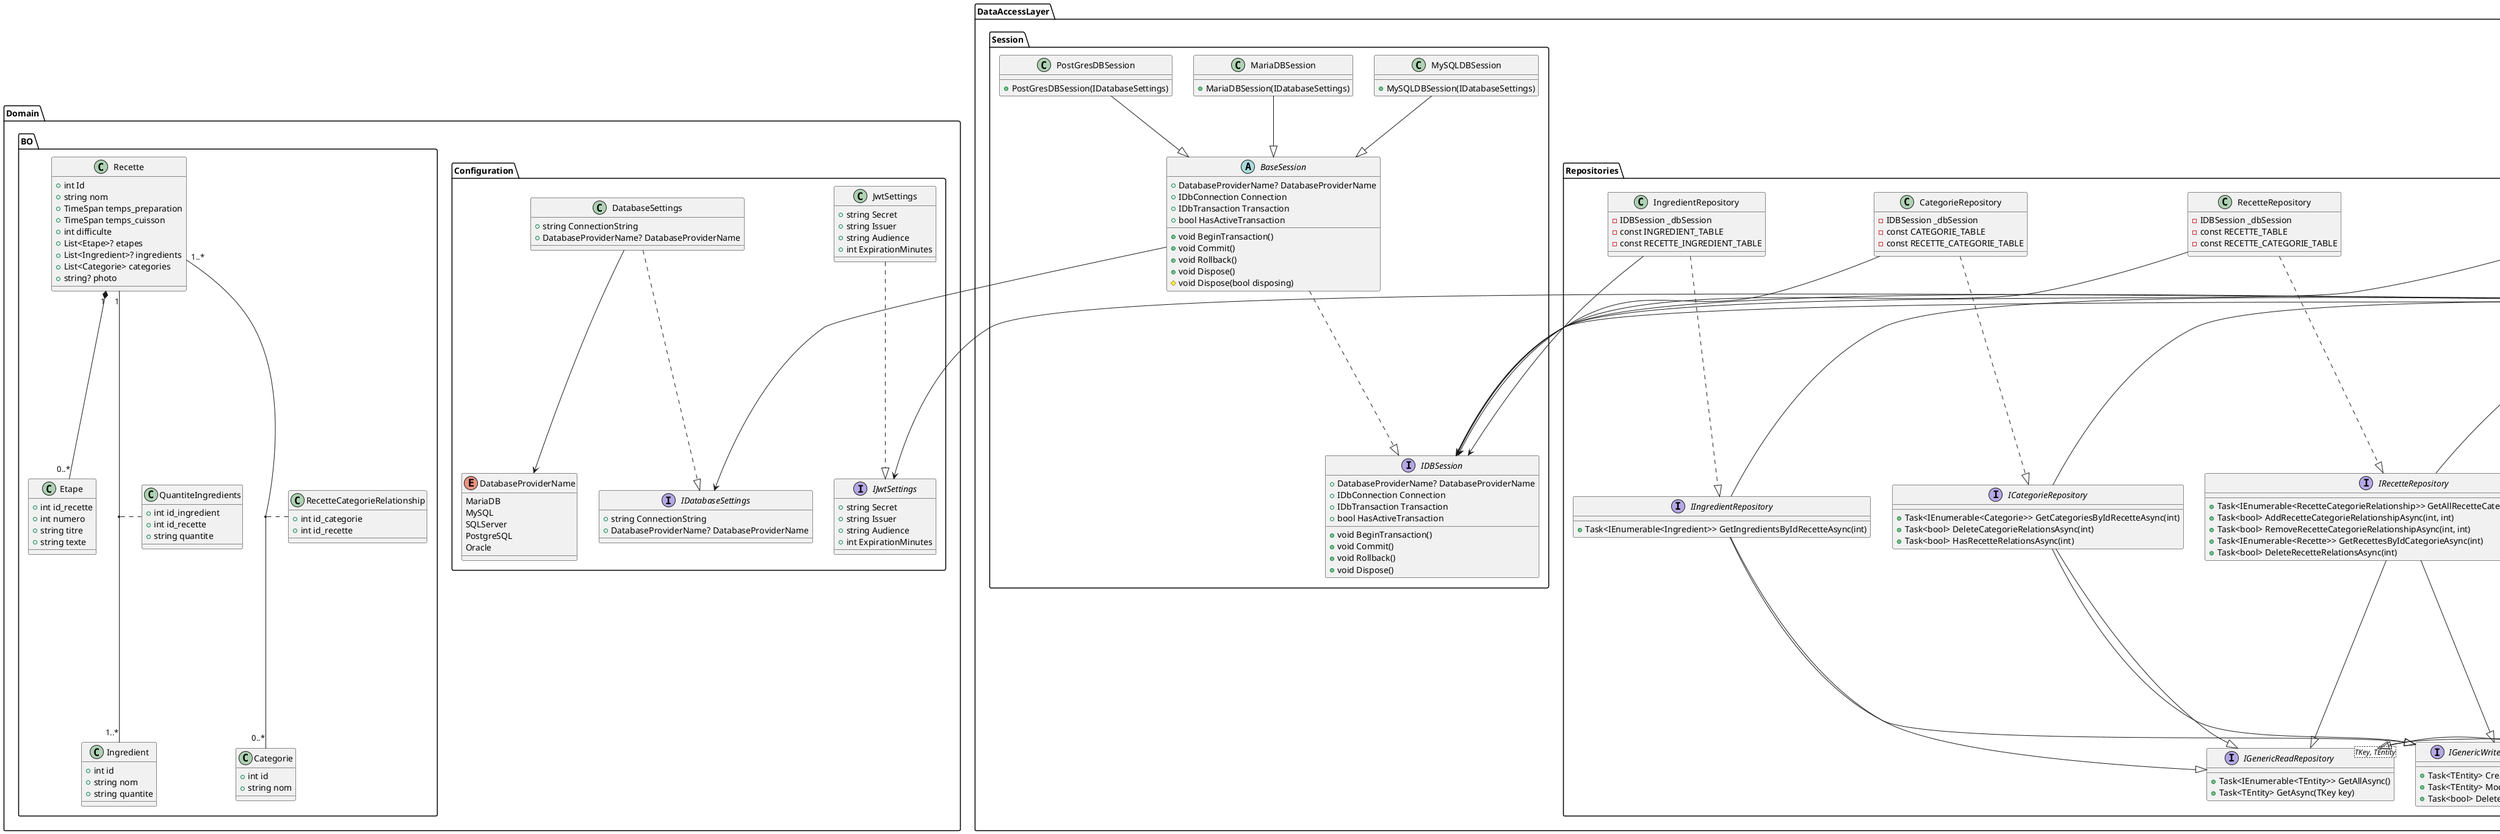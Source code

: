 @startuml DelicesDuJour_ClassDiagram

' ==================== DOMAIN LAYER - Business Objects ====================
package "Domain.BO" {
    class Recette {
        + int Id
        + string nom
        + TimeSpan temps_preparation
        + TimeSpan temps_cuisson
        + int difficulte
        + List<Etape>? etapes
        + List<Ingredient>? ingredients
        + List<Categorie> categories
        + string? photo
    }

    class Categorie {
        + int id
        + string nom
    }

    class Ingredient {
        + int id
        + string nom
        + string quantite
    }

    class Etape {
        + int id_recette
        + int numero
        + string titre
        + string texte
    }

    class QuantiteIngredients {
        + int id_ingredient
        + int id_recette
        + string quantite
    }

    class RecetteCategorieRelationship {
        + int id_categorie
        + int id_recette
    }
}

' ==================== DOMAIN - Configuration ====================
package "Domain.Configuration" {
    interface IDatabaseSettings {
        + string ConnectionString
        + DatabaseProviderName? DatabaseProviderName
    }

    class DatabaseSettings {
        + string ConnectionString
        + DatabaseProviderName? DatabaseProviderName
    }

    enum DatabaseProviderName {
        MariaDB
        MySQL
        SQLServer
        PostgreSQL
        Oracle
    }

    interface IJwtSettings {
        + string Secret
        + string Issuer
        + string Audience
        + int ExpirationMinutes
    }

    class JwtSettings {
        + string Secret
        + string Issuer
        + string Audience
        + int ExpirationMinutes
    }
}

' ==================== DATA ACCESS LAYER - Repositories ====================
package "DataAccessLayer.Repositories" {
    interface "IGenericReadRepository<TKey, TEntity>" as IGenericRead {
        + Task<IEnumerable<TEntity>> GetAllAsync()
        + Task<TEntity> GetAsync(TKey key)
    }

    interface "IGenericWriteRepository<TKey, TEntity>" as IGenericWrite {
        + Task<TEntity> CreateAsync(TEntity entity)
        + Task<TEntity> ModifyAsync(TEntity entity)
        + Task<bool> DeleteAsync(TKey key)
    }

    interface IRecetteRepository {
        + Task<IEnumerable<RecetteCategorieRelationship>> GetAllRecetteCategorieRelationshipAsync()
        + Task<bool> AddRecetteCategorieRelationshipAsync(int, int)
        + Task<bool> RemoveRecetteCategorieRelationshipAsync(int, int)
        + Task<IEnumerable<Recette>> GetRecettesByIdCategorieAsync(int)
        + Task<bool> DeleteRecetteRelationsAsync(int)
    }

    class RecetteRepository {
        - IDBSession _dbSession
        - const RECETTE_TABLE
        - const RECETTE_CATEGORIE_TABLE
    }

    interface ICategorieRepository {
        + Task<IEnumerable<Categorie>> GetCategoriesByIdRecetteAsync(int)
        + Task<bool> DeleteCategorieRelationsAsync(int)
        + Task<bool> HasRecetteRelationsAsync(int)
    }

    class CategorieRepository {
        - IDBSession _dbSession
        - const CATEGORIE_TABLE
        - const RECETTE_CATEGORIE_TABLE
    }

    interface IIngredientRepository {
        + Task<IEnumerable<Ingredient>> GetIngredientsByIdRecetteAsync(int)
    }

    class IngredientRepository {
        - IDBSession _dbSession
        - const INGREDIENT_TABLE
        - const RECETTE_INGREDIENT_TABLE
    }

    interface IEtapeRepository {
        + Task<IEnumerable<Etape>> GetEtapesByIdRecetteAsync(int)
        + Task<bool> DeleteEtapesRelationByIdRecetteAsync(int)
    }

    class EtapeRepository {
        - IDBSession _dbSession
        - const ETAPE_TABLE
    }

    interface IQuantiteIngredRepository {
        + Task<IEnumerable<Recette>> GetRecettesByIdIngredientAsync(int)
        + Task<IEnumerable<QuantiteIngredients>> GetIngredientsByIdRecetteAsync(int)
        + Task<bool> DeleteRecetteRelationsIngredientAsync(int)
        + Task<bool> DeleteIngredientRelationsRecetteAsync(int)
    }

    class QuantiteIngredRepository {
        - IDBSession _dbSession
        - const RECETTE_TABLE
        - const INGREDIENT_TABLE
        - const RECETTE_INGREDIENT_TABLE
    }
}

' ==================== DATA ACCESS LAYER - Session ====================
package "DataAccessLayer.Session" {
    interface IDBSession {
        + DatabaseProviderName? DatabaseProviderName
        + IDbConnection Connection
        + IDbTransaction Transaction
        + bool HasActiveTransaction
        + void BeginTransaction()
        + void Commit()
        + void Rollback()
        + void Dispose()
    }

    abstract class BaseSession {
        + DatabaseProviderName? DatabaseProviderName
        + IDbConnection Connection
        + IDbTransaction Transaction
        + bool HasActiveTransaction
        + void BeginTransaction()
        + void Commit()
        + void Rollback()
        + void Dispose()
        # void Dispose(bool disposing)
    }

    class MySQLDBSession {
        + MySQLDBSession(IDatabaseSettings)
    }

    class MariaDBSession {
        + MariaDBSession(IDatabaseSettings)
    }

    class PostGresDBSession {
        + PostGresDBSession(IDatabaseSettings)
    }
}

' ==================== DATA ACCESS LAYER - Unit of Work ====================
package "DataAccessLayer.UnitOfWork" {
    interface IUoW {
        + IRecetteRepository Recettes
        + IEtapeRepository Etapes
        + ICategorieRepository Categories
        + IIngredientRepository Ingredients
        + IQuantiteIngredRepository QuantiteIngred
        + bool HasActiveTransaction
        + void BeginTransaction()
        + void Commit()
        + void Rollback()
        + void Dispose()
    }

    class UoW {
        - IDBSession _dbSession
        - Lazy<IRecetteRepository> _recettes
        - Lazy<IEtapeRepository> _etapes
        - Lazy<ICategorieRepository> _categories
        - Lazy<IIngredientRepository> _ingredients
        - Lazy<IQuantiteIngredRepository> _quantiteIngred
        + UoW(IDBSession, IServiceProvider)
    }
}

' ==================== SERVICE LAYER ====================
package "Services" {
    interface IBiblioService {
        ' Recettes
        + Task<IEnumerable<Recette>> GetAllRecettesAsync()
        + Task<Recette> GetRecetteByIdAsync(int)
        + Task<Recette> AddRecetteAsync(Recette, IFormFile?)
        + Task<Recette> ModifyRecetteAsync(Recette)
        + Task<bool> DeleteRecetteAsync(int)
        ' Etapes
        + Task<IEnumerable<Etape>> GetAllEtapesAsync()
        + Task<IEnumerable<Etape>> GetEtapesByIdRecetteAsync(int)
        + Task<Etape> AddEtapeAsync(Etape)
        + Task<Etape> ModifyEtapeAsync(Etape)
        + Task<bool> DeleteEtapeAsync((int, int))
        ' Categories
        + Task<IEnumerable<Categorie>> GetAllCategoriesAsync()
        + Task<Categorie> GetCategorieByIdAsync(int)
        + Task<Categorie> AddCategorieAsync(Categorie)
        + Task<Categorie> ModifyCategorieAsync(Categorie)
        + Task<bool> DeleteCategorieAsync(int)
        ' Relations Recettes-Categories
        + Task<IEnumerable<RecetteCategorieRelationship>> GetAllRecettesCategoriesAsync()
        + Task<bool> AddRecetteCategorieRelationshipAsync(int, int)
        + Task<bool> RemoveRecetteCategorieRelationshipAsync(int, int)
        + Task<IEnumerable<Recette>> GetRecettesByIdCategorieAsync(int)
        + Task<IEnumerable<Categorie>> GetCategoriesByIdRecetteAsync(int)
        ' Ingredients
        + Task<IEnumerable<Ingredient>> GetAllIngredientsAsync()
        + Task<Ingredient> GetIngredientByIdAsync(int)
        + Task<Ingredient> AddIngredientAsync(Ingredient)
        + Task<Ingredient> ModifyIngredientAsync(Ingredient)
        + Task<bool> DeleteIngredientAsync(int)
        ' Relations Recettes-Ingredients
        + Task<IEnumerable<QuantiteIngredients>> GetQuantiteIngredientsAsync()
        + Task<QuantiteIngredients> GetQuantiteIngredientsByIdAsync((int, int))
        + Task<QuantiteIngredients> AddRecetteIngredientRelationshipAsync(QuantiteIngredients)
        + Task<QuantiteIngredients> updateRecetteIngredientRelationshipAsync(QuantiteIngredients)
        + Task<bool> RemoveRecetteIngredientRelationshipAsync((int, int))
    }

    class BiblioService {
        - IUoW _UoW
        + BiblioService(IUoW)
    }

    interface IJwtTokenService {
        + string GenerateToken(string username, string[] roles)
    }

    class JwtTokenService {
        - IJwtSettings _jwtSettings
        + JwtTokenService(IJwtSettings)
    }
}

' ==================== CONTROLLER LAYER ====================
package "Controllers" {
    class RecettesController <<ControllerBase>> {
        - IBiblioService _biblioservice
        + GetRecettes()
        + GetRecetteById(int)
        + CreateRecette(IValidator, string?, IFormFile?)
        + UpdateRecette(IValidator, int, string?, IFormFile?)
        + DeleteRecette(int)
    }

    class CategoriesController <<ControllerBase>> {
        - IBiblioService _biblioService
        + GetCategories()
        + GetCategorieById(int)
        + CreateCategorie(IValidator, CreateCategorieDTO)
        + UpdateCategorie(IValidator, int, UpdateCategorieDTO)
        + DeleteCategorie(int)
    }

    class IngredientsController <<ControllerBase>> {
        - IBiblioService _biblioService
    }

    class EtapesController <<ControllerBase>> {
        - IBiblioService _biblioService
    }

    class QuantiteIngredientsController <<ControllerBase>> {
        - IBiblioService _biblioService
    }

    class RecettesCategoriesRelationsController <<ControllerBase>> {
        - IBiblioService _biblioService
    }

    class AuthenticationController <<ControllerBase>> {
        - IJwtTokenService _jwtTokenService
    }
}

' ==================== RELATIONS ====================

' Domain Relations
Recette "1" *-- "0..*" Etape
Recette "1..*" -- "0..*" Categorie
Recette "1" -- "1..*" Ingredient
(Recette, Categorie) .. RecetteCategorieRelationship
(Recette, Ingredient) .. QuantiteIngredients

' Configuration
DatabaseSettings ..|> IDatabaseSettings
JwtSettings ..|> IJwtSettings
DatabaseSettings --> DatabaseProviderName

' Repository Inheritance
IRecetteRepository --|> IGenericRead
IRecetteRepository --|> IGenericWrite
RecetteRepository ..|> IRecetteRepository

ICategorieRepository --|> IGenericRead
ICategorieRepository --|> IGenericWrite
CategorieRepository ..|> ICategorieRepository

IIngredientRepository --|> IGenericRead
IIngredientRepository --|> IGenericWrite
IngredientRepository ..|> IIngredientRepository

IEtapeRepository --|> IGenericRead
IEtapeRepository --|> IGenericWrite
EtapeRepository ..|> IEtapeRepository

IQuantiteIngredRepository --|> IGenericRead
IQuantiteIngredRepository --|> IGenericWrite
QuantiteIngredRepository ..|> IQuantiteIngredRepository

' Repository Dependencies
RecetteRepository --> IDBSession
CategorieRepository --> IDBSession
IngredientRepository --> IDBSession
EtapeRepository --> IDBSession
QuantiteIngredRepository --> IDBSession

' Session Relations
BaseSession ..|> IDBSession
MySQLDBSession --|> BaseSession
MariaDBSession --|> BaseSession
PostGresDBSession --|> BaseSession
BaseSession --> IDatabaseSettings

' Unit of Work Relations
UoW ..|> IUoW
UoW *-- IDBSession
UoW o-- IRecetteRepository
UoW o-- ICategorieRepository
UoW o-- IIngredientRepository
UoW o-- IEtapeRepository
UoW o-- IQuantiteIngredRepository

' Service Relations
BiblioService ..|> IBiblioService
BiblioService --> IUoW
JwtTokenService ..|> IJwtTokenService
JwtTokenService --> IJwtSettings

' Controller Relations
RecettesController --> IBiblioService
CategoriesController --> IBiblioService
IngredientsController --> IBiblioService
EtapesController --> IBiblioService
QuantiteIngredientsController --> IBiblioService
RecettesCategoriesRelationsController --> IBiblioService
AuthenticationController --> IJwtTokenService

@enduml
